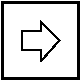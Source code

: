 #FIG 3.2
#
# $Id: direction-front.fig,v 1.1 2004/10/24 15:40:13 goltz20707 Exp $
#
Landscape
Center
Inches
Letter  
100.00
Single
-2
1200 2
6 1200 1200 1800 1800
2 2 0 2 0 7 50 0 -1 0.000 0 0 -1 0 0 5
	 1218 1218 1782 1218 1782 1782 1218 1782 1218 1218
2 3 0 1 0 7 50 0 -1 0.000 0 0 -1 0 0 8
	 1359 1429 1359 1571 1500 1571 1500 1659 1641 1500 1500 1359
	 1500 1429 1359 1429
-6
